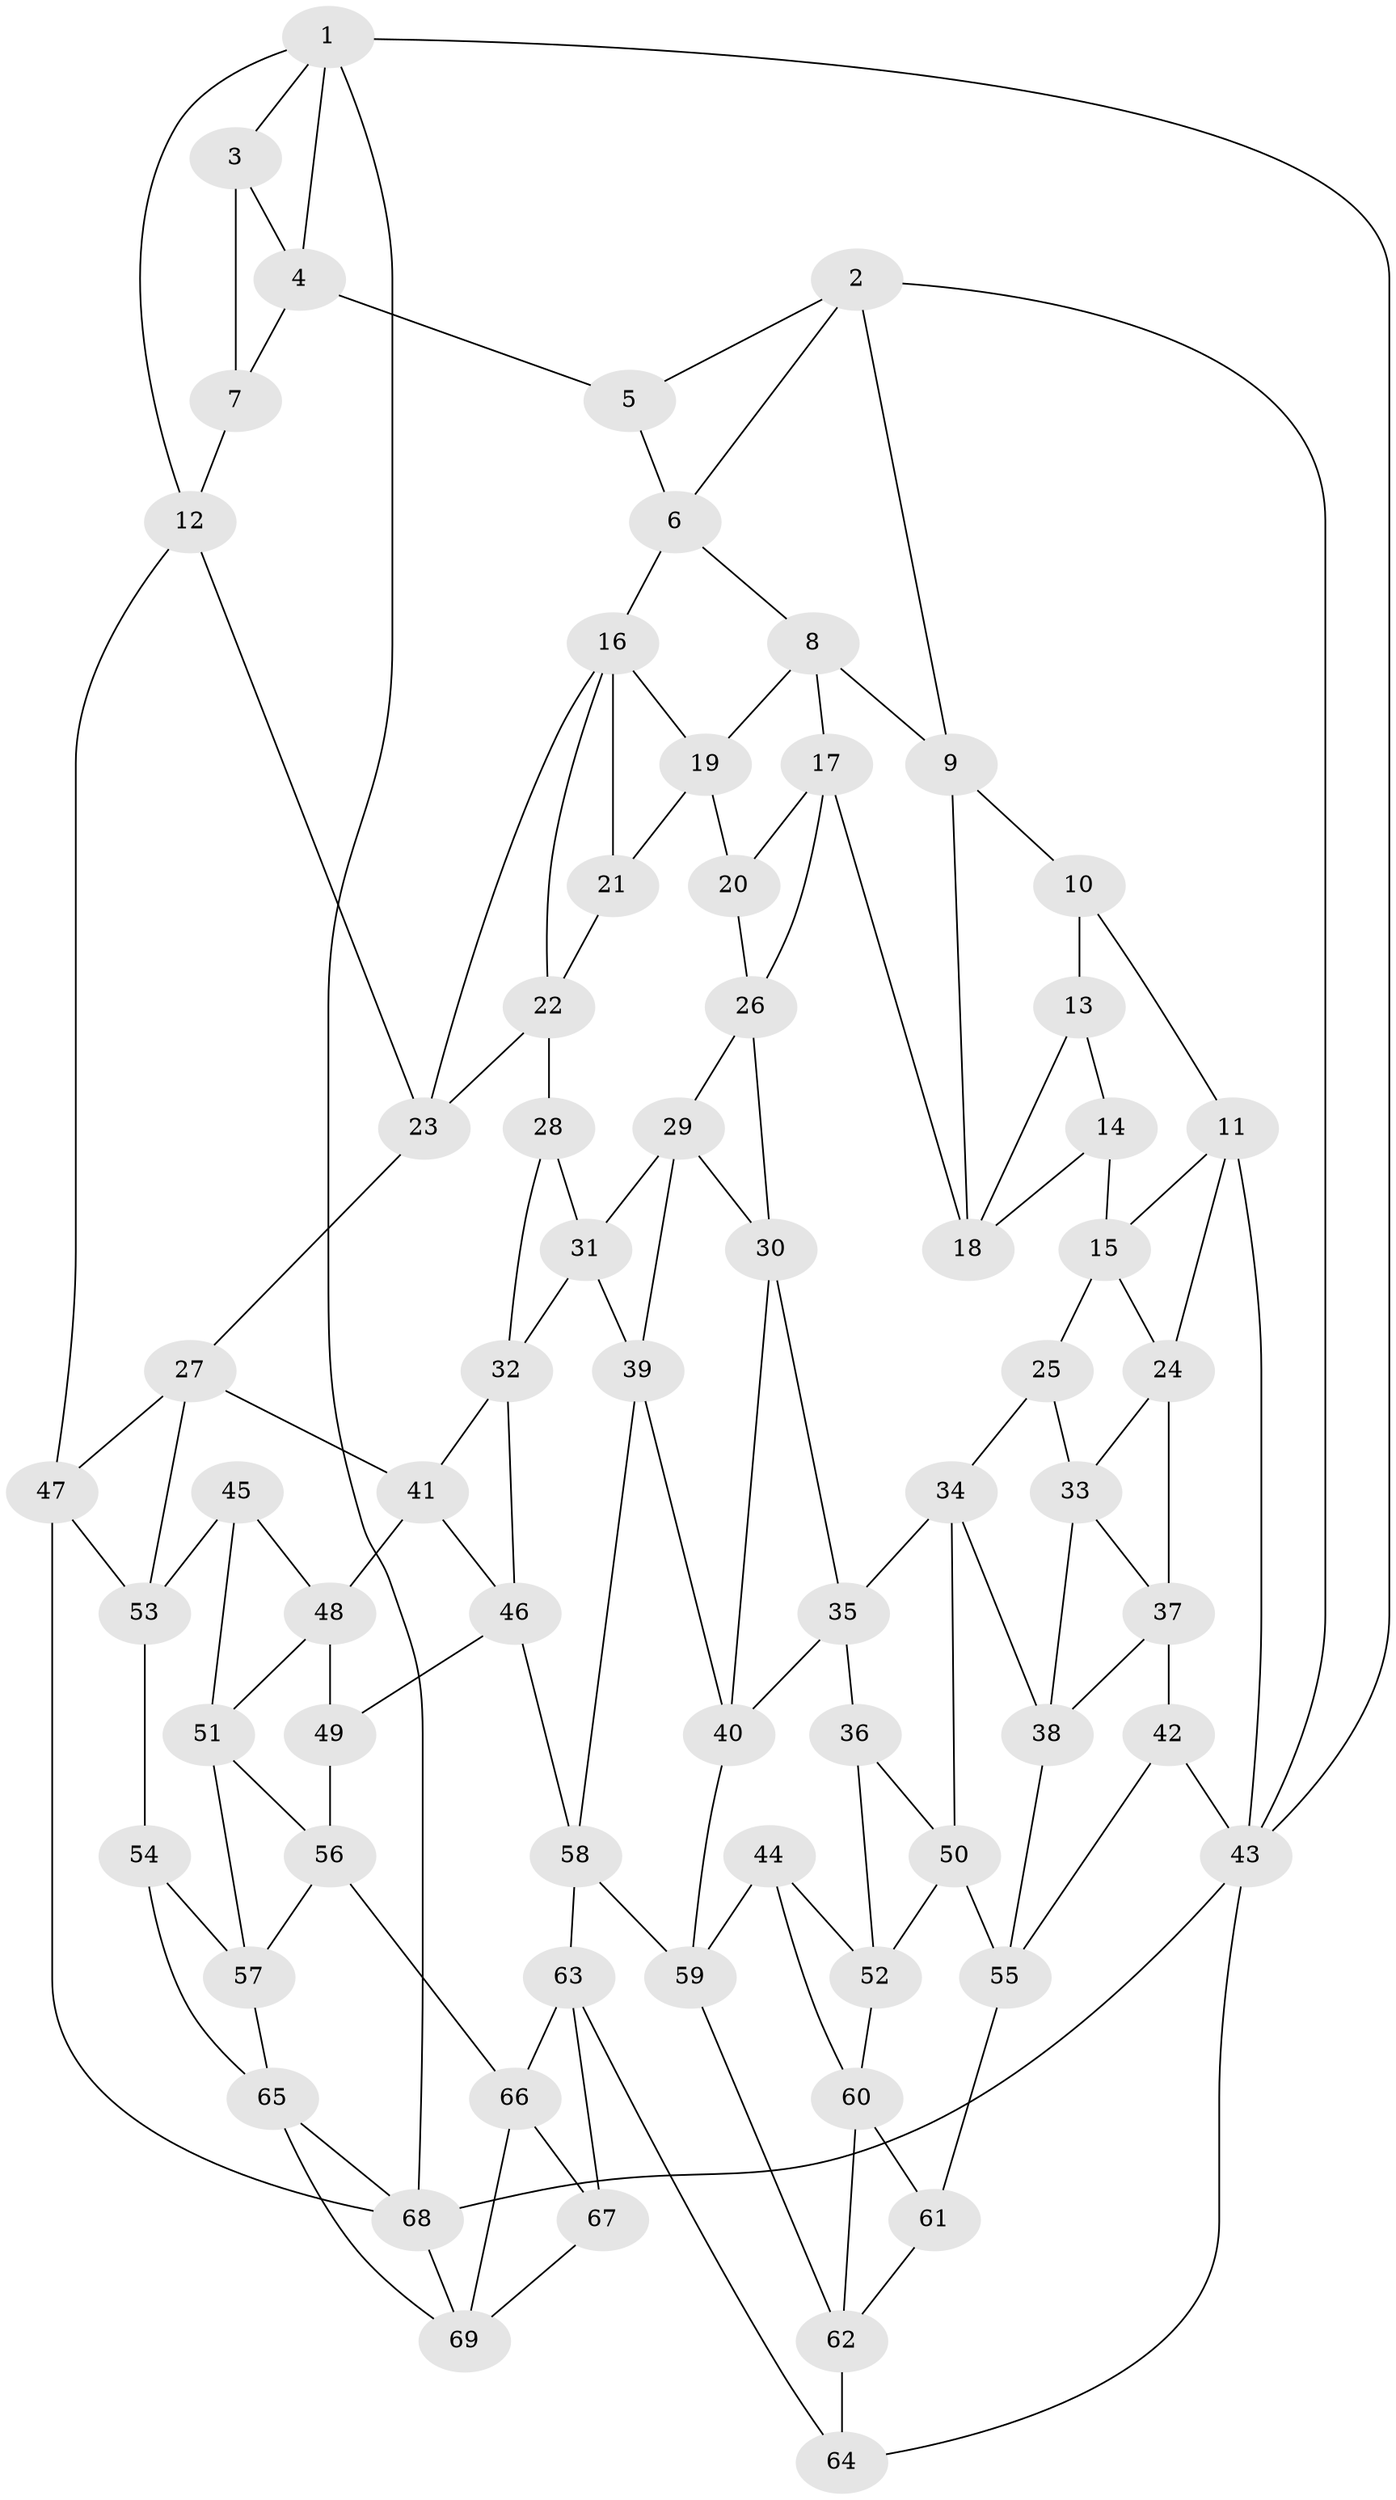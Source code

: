 // original degree distribution, {3: 0.014492753623188406, 4: 0.2028985507246377, 6: 0.18840579710144928, 5: 0.5942028985507246}
// Generated by graph-tools (version 1.1) at 2025/38/03/04/25 23:38:27]
// undirected, 69 vertices, 131 edges
graph export_dot {
  node [color=gray90,style=filled];
  1;
  2;
  3;
  4;
  5;
  6;
  7;
  8;
  9;
  10;
  11;
  12;
  13;
  14;
  15;
  16;
  17;
  18;
  19;
  20;
  21;
  22;
  23;
  24;
  25;
  26;
  27;
  28;
  29;
  30;
  31;
  32;
  33;
  34;
  35;
  36;
  37;
  38;
  39;
  40;
  41;
  42;
  43;
  44;
  45;
  46;
  47;
  48;
  49;
  50;
  51;
  52;
  53;
  54;
  55;
  56;
  57;
  58;
  59;
  60;
  61;
  62;
  63;
  64;
  65;
  66;
  67;
  68;
  69;
  1 -- 3 [weight=1.0];
  1 -- 4 [weight=1.0];
  1 -- 12 [weight=1.0];
  1 -- 43 [weight=1.0];
  1 -- 68 [weight=1.0];
  2 -- 5 [weight=1.0];
  2 -- 6 [weight=1.0];
  2 -- 9 [weight=1.0];
  2 -- 43 [weight=1.0];
  3 -- 4 [weight=1.0];
  3 -- 7 [weight=1.0];
  4 -- 5 [weight=2.0];
  4 -- 7 [weight=1.0];
  5 -- 6 [weight=1.0];
  6 -- 8 [weight=1.0];
  6 -- 16 [weight=1.0];
  7 -- 12 [weight=1.0];
  8 -- 9 [weight=1.0];
  8 -- 17 [weight=1.0];
  8 -- 19 [weight=1.0];
  9 -- 10 [weight=1.0];
  9 -- 18 [weight=1.0];
  10 -- 11 [weight=1.0];
  10 -- 13 [weight=2.0];
  11 -- 15 [weight=1.0];
  11 -- 24 [weight=1.0];
  11 -- 43 [weight=1.0];
  12 -- 23 [weight=1.0];
  12 -- 47 [weight=1.0];
  13 -- 14 [weight=1.0];
  13 -- 18 [weight=1.0];
  14 -- 15 [weight=1.0];
  14 -- 18 [weight=1.0];
  15 -- 24 [weight=1.0];
  15 -- 25 [weight=1.0];
  16 -- 19 [weight=1.0];
  16 -- 21 [weight=2.0];
  16 -- 22 [weight=1.0];
  16 -- 23 [weight=1.0];
  17 -- 18 [weight=1.0];
  17 -- 20 [weight=1.0];
  17 -- 26 [weight=1.0];
  19 -- 20 [weight=1.0];
  19 -- 21 [weight=1.0];
  20 -- 26 [weight=1.0];
  21 -- 22 [weight=1.0];
  22 -- 23 [weight=1.0];
  22 -- 28 [weight=1.0];
  23 -- 27 [weight=1.0];
  24 -- 33 [weight=1.0];
  24 -- 37 [weight=1.0];
  25 -- 33 [weight=1.0];
  25 -- 34 [weight=1.0];
  26 -- 29 [weight=1.0];
  26 -- 30 [weight=1.0];
  27 -- 41 [weight=1.0];
  27 -- 47 [weight=1.0];
  27 -- 53 [weight=1.0];
  28 -- 31 [weight=1.0];
  28 -- 32 [weight=1.0];
  29 -- 30 [weight=1.0];
  29 -- 31 [weight=1.0];
  29 -- 39 [weight=1.0];
  30 -- 35 [weight=1.0];
  30 -- 40 [weight=1.0];
  31 -- 32 [weight=1.0];
  31 -- 39 [weight=1.0];
  32 -- 41 [weight=1.0];
  32 -- 46 [weight=1.0];
  33 -- 37 [weight=1.0];
  33 -- 38 [weight=1.0];
  34 -- 35 [weight=1.0];
  34 -- 38 [weight=1.0];
  34 -- 50 [weight=1.0];
  35 -- 36 [weight=1.0];
  35 -- 40 [weight=1.0];
  36 -- 50 [weight=1.0];
  36 -- 52 [weight=1.0];
  37 -- 38 [weight=1.0];
  37 -- 42 [weight=1.0];
  38 -- 55 [weight=1.0];
  39 -- 40 [weight=1.0];
  39 -- 58 [weight=1.0];
  40 -- 59 [weight=1.0];
  41 -- 46 [weight=1.0];
  41 -- 48 [weight=1.0];
  42 -- 43 [weight=1.0];
  42 -- 55 [weight=1.0];
  43 -- 64 [weight=1.0];
  43 -- 68 [weight=1.0];
  44 -- 52 [weight=1.0];
  44 -- 59 [weight=1.0];
  44 -- 60 [weight=1.0];
  45 -- 48 [weight=1.0];
  45 -- 51 [weight=1.0];
  45 -- 53 [weight=1.0];
  46 -- 49 [weight=1.0];
  46 -- 58 [weight=1.0];
  47 -- 53 [weight=1.0];
  47 -- 68 [weight=1.0];
  48 -- 49 [weight=1.0];
  48 -- 51 [weight=1.0];
  49 -- 56 [weight=1.0];
  50 -- 52 [weight=1.0];
  50 -- 55 [weight=1.0];
  51 -- 56 [weight=1.0];
  51 -- 57 [weight=1.0];
  52 -- 60 [weight=1.0];
  53 -- 54 [weight=1.0];
  54 -- 57 [weight=1.0];
  54 -- 65 [weight=1.0];
  55 -- 61 [weight=1.0];
  56 -- 57 [weight=1.0];
  56 -- 66 [weight=1.0];
  57 -- 65 [weight=1.0];
  58 -- 59 [weight=1.0];
  58 -- 63 [weight=1.0];
  59 -- 62 [weight=1.0];
  60 -- 61 [weight=1.0];
  60 -- 62 [weight=1.0];
  61 -- 62 [weight=1.0];
  62 -- 64 [weight=1.0];
  63 -- 64 [weight=1.0];
  63 -- 66 [weight=1.0];
  63 -- 67 [weight=1.0];
  65 -- 68 [weight=1.0];
  65 -- 69 [weight=1.0];
  66 -- 67 [weight=1.0];
  66 -- 69 [weight=1.0];
  67 -- 69 [weight=1.0];
  68 -- 69 [weight=1.0];
}
